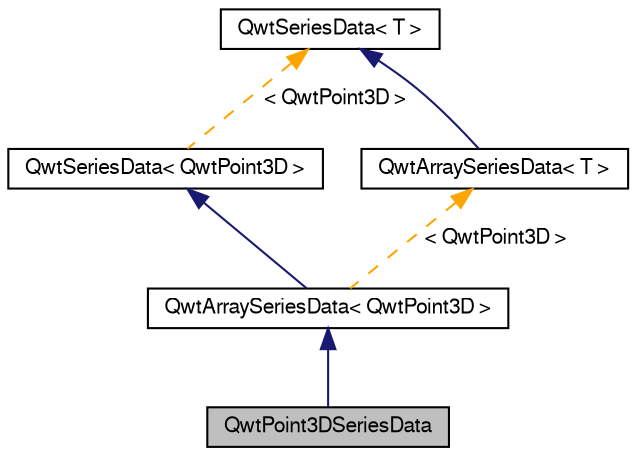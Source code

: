 digraph G
{
  edge [fontname="FreeSans",fontsize="10",labelfontname="FreeSans",labelfontsize="10"];
  node [fontname="FreeSans",fontsize="10",shape=record];
  Node1 [label="QwtPoint3DSeriesData",height=0.2,width=0.4,color="black", fillcolor="grey75", style="filled" fontcolor="black"];
  Node2 -> Node1 [dir="back",color="midnightblue",fontsize="10",style="solid",fontname="FreeSans"];
  Node2 [label="QwtArraySeriesData\< QwtPoint3D \>",height=0.2,width=0.4,color="black", fillcolor="white", style="filled",URL="$class_qwt_array_series_data.html"];
  Node3 -> Node2 [dir="back",color="midnightblue",fontsize="10",style="solid",fontname="FreeSans"];
  Node3 [label="QwtSeriesData\< QwtPoint3D \>",height=0.2,width=0.4,color="black", fillcolor="white", style="filled",URL="$class_qwt_series_data.html"];
  Node4 -> Node3 [dir="back",color="orange",fontsize="10",style="dashed",label=" \< QwtPoint3D \>" ,fontname="FreeSans"];
  Node4 [label="QwtSeriesData\< T \>",height=0.2,width=0.4,color="black", fillcolor="white", style="filled",URL="$class_qwt_series_data.html",tooltip="Abstract interface for iterating over samples."];
  Node5 -> Node2 [dir="back",color="orange",fontsize="10",style="dashed",label=" \< QwtPoint3D \>" ,fontname="FreeSans"];
  Node5 [label="QwtArraySeriesData\< T \>",height=0.2,width=0.4,color="black", fillcolor="white", style="filled",URL="$class_qwt_array_series_data.html",tooltip="Template class for data, that is organized as QVector."];
  Node4 -> Node5 [dir="back",color="midnightblue",fontsize="10",style="solid",fontname="FreeSans"];
}
